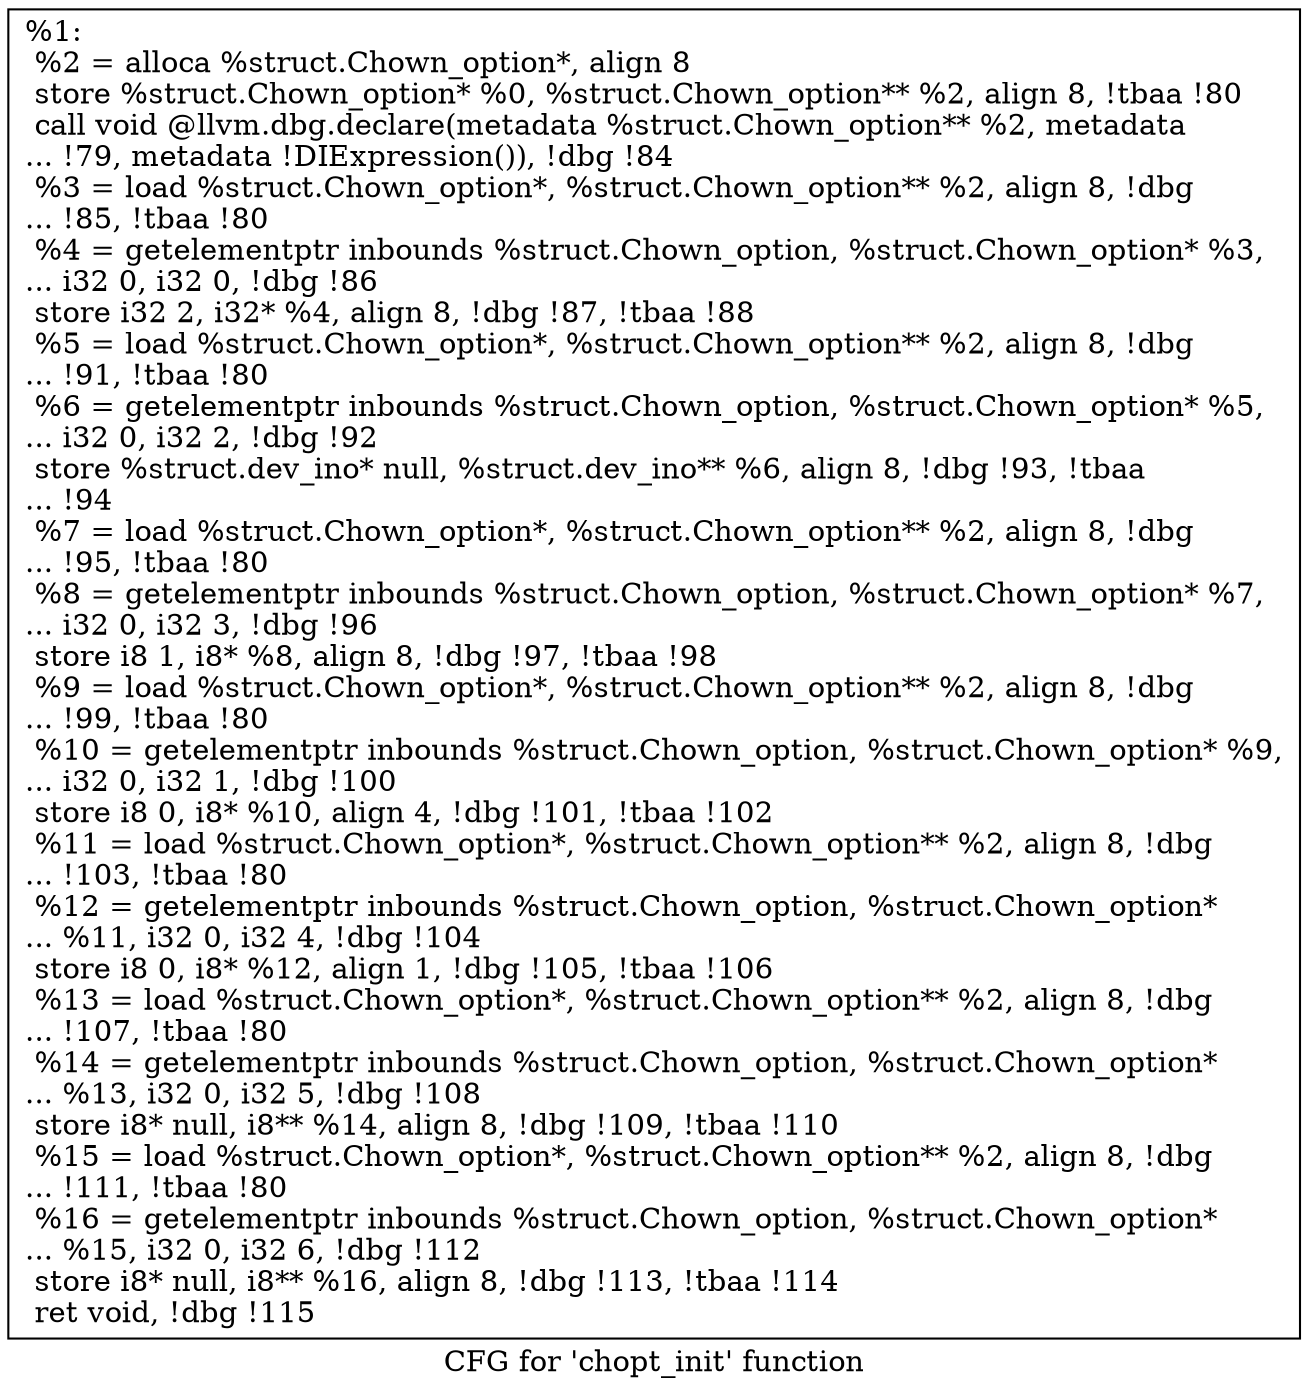 digraph "CFG for 'chopt_init' function" {
	label="CFG for 'chopt_init' function";

	Node0x1414e50 [shape=record,label="{%1:\l  %2 = alloca %struct.Chown_option*, align 8\l  store %struct.Chown_option* %0, %struct.Chown_option** %2, align 8, !tbaa !80\l  call void @llvm.dbg.declare(metadata %struct.Chown_option** %2, metadata\l... !79, metadata !DIExpression()), !dbg !84\l  %3 = load %struct.Chown_option*, %struct.Chown_option** %2, align 8, !dbg\l... !85, !tbaa !80\l  %4 = getelementptr inbounds %struct.Chown_option, %struct.Chown_option* %3,\l... i32 0, i32 0, !dbg !86\l  store i32 2, i32* %4, align 8, !dbg !87, !tbaa !88\l  %5 = load %struct.Chown_option*, %struct.Chown_option** %2, align 8, !dbg\l... !91, !tbaa !80\l  %6 = getelementptr inbounds %struct.Chown_option, %struct.Chown_option* %5,\l... i32 0, i32 2, !dbg !92\l  store %struct.dev_ino* null, %struct.dev_ino** %6, align 8, !dbg !93, !tbaa\l... !94\l  %7 = load %struct.Chown_option*, %struct.Chown_option** %2, align 8, !dbg\l... !95, !tbaa !80\l  %8 = getelementptr inbounds %struct.Chown_option, %struct.Chown_option* %7,\l... i32 0, i32 3, !dbg !96\l  store i8 1, i8* %8, align 8, !dbg !97, !tbaa !98\l  %9 = load %struct.Chown_option*, %struct.Chown_option** %2, align 8, !dbg\l... !99, !tbaa !80\l  %10 = getelementptr inbounds %struct.Chown_option, %struct.Chown_option* %9,\l... i32 0, i32 1, !dbg !100\l  store i8 0, i8* %10, align 4, !dbg !101, !tbaa !102\l  %11 = load %struct.Chown_option*, %struct.Chown_option** %2, align 8, !dbg\l... !103, !tbaa !80\l  %12 = getelementptr inbounds %struct.Chown_option, %struct.Chown_option*\l... %11, i32 0, i32 4, !dbg !104\l  store i8 0, i8* %12, align 1, !dbg !105, !tbaa !106\l  %13 = load %struct.Chown_option*, %struct.Chown_option** %2, align 8, !dbg\l... !107, !tbaa !80\l  %14 = getelementptr inbounds %struct.Chown_option, %struct.Chown_option*\l... %13, i32 0, i32 5, !dbg !108\l  store i8* null, i8** %14, align 8, !dbg !109, !tbaa !110\l  %15 = load %struct.Chown_option*, %struct.Chown_option** %2, align 8, !dbg\l... !111, !tbaa !80\l  %16 = getelementptr inbounds %struct.Chown_option, %struct.Chown_option*\l... %15, i32 0, i32 6, !dbg !112\l  store i8* null, i8** %16, align 8, !dbg !113, !tbaa !114\l  ret void, !dbg !115\l}"];
}
